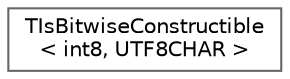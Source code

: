 digraph "Graphical Class Hierarchy"
{
 // INTERACTIVE_SVG=YES
 // LATEX_PDF_SIZE
  bgcolor="transparent";
  edge [fontname=Helvetica,fontsize=10,labelfontname=Helvetica,labelfontsize=10];
  node [fontname=Helvetica,fontsize=10,shape=box,height=0.2,width=0.4];
  rankdir="LR";
  Node0 [id="Node000000",label="TIsBitwiseConstructible\l\< int8, UTF8CHAR \>",height=0.2,width=0.4,color="grey40", fillcolor="white", style="filled",URL="$dc/dcf/structTIsBitwiseConstructible_3_01int8_00_01UTF8CHAR_01_4.html",tooltip=" "];
}
